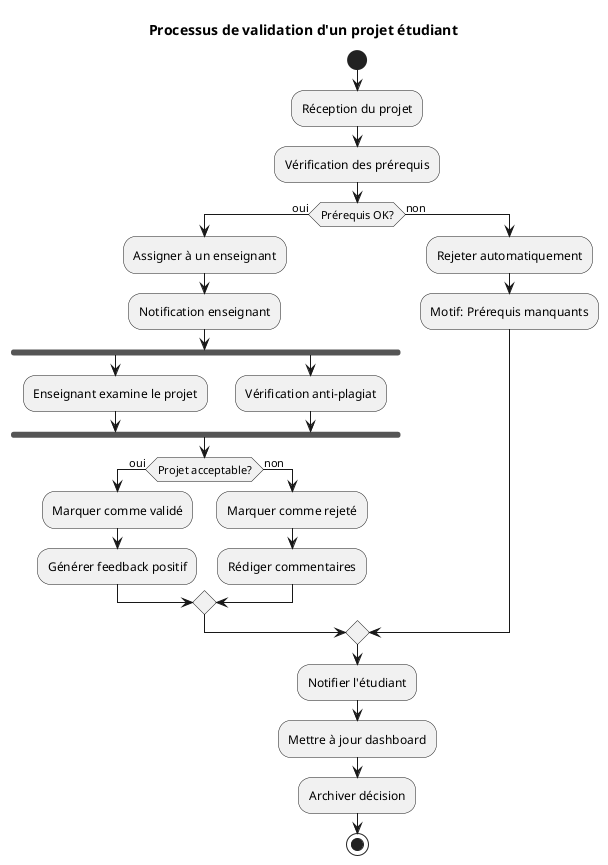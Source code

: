 @startuml "Processus de validation d'un projet étudiant"
title Processus de validation d'un projet étudiant
start

:Réception du projet;
:Vérification des prérequis;

if (Prérequis OK?) then (oui)
  :Assigner à un enseignant;
  :Notification enseignant;
  
  fork
    :Enseignant examine le projet;
  fork again
    :Vérification anti-plagiat;
  end fork
  
  if (Projet acceptable?) then (oui)
    :Marquer comme validé;
    :Générer feedback positif;
  else (non)
    :Marquer comme rejeté;
    :Rédiger commentaires;
  endif
  
else (non)
  :Rejeter automatiquement;
  :Motif: Prérequis manquants;
endif

:Notifier l'étudiant;
:Mettre à jour dashboard;
:Archiver décision;

stop

@enduml
